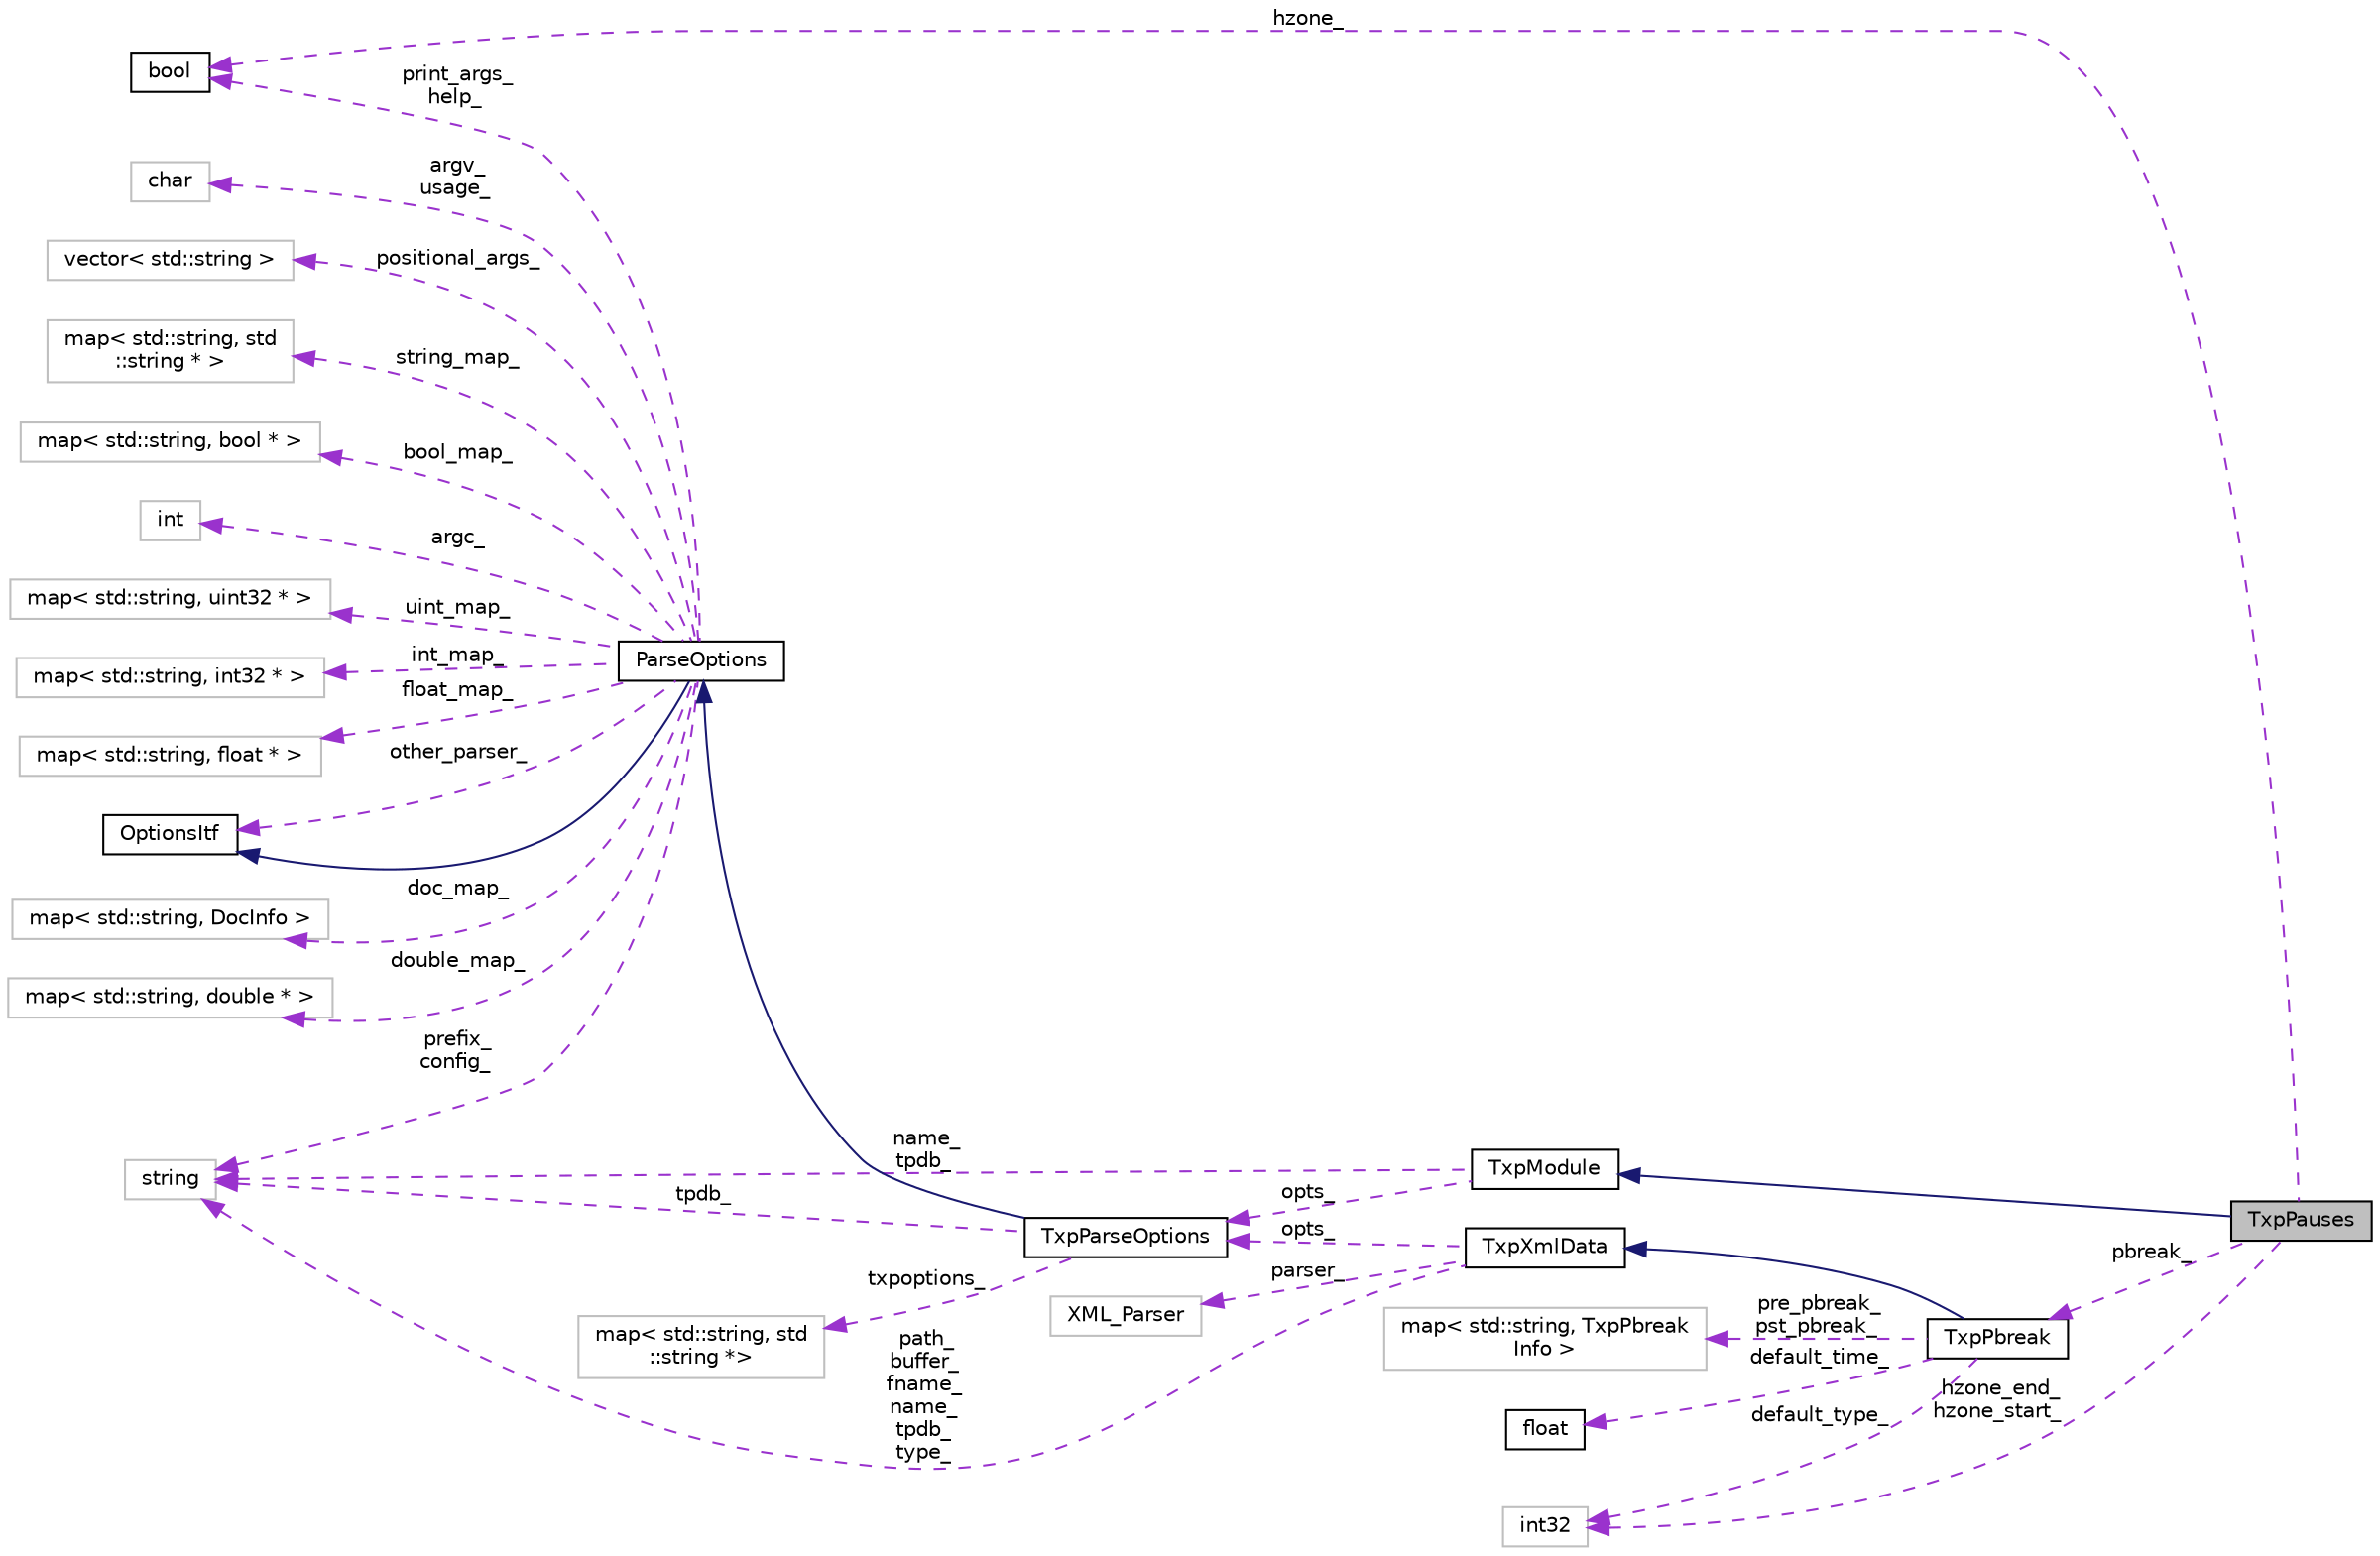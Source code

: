digraph "TxpPauses"
{
  edge [fontname="Helvetica",fontsize="10",labelfontname="Helvetica",labelfontsize="10"];
  node [fontname="Helvetica",fontsize="10",shape=record];
  rankdir="LR";
  Node2 [label="TxpPauses",height=0.2,width=0.4,color="black", fillcolor="grey75", style="filled", fontcolor="black"];
  Node3 -> Node2 [dir="back",color="midnightblue",fontsize="10",style="solid",fontname="Helvetica"];
  Node3 [label="TxpModule",height=0.2,width=0.4,color="black", fillcolor="white", style="filled",URL="$classkaldi_1_1TxpModule.html",tooltip="Base class for all modules. "];
  Node4 -> Node3 [dir="back",color="darkorchid3",fontsize="10",style="dashed",label=" name_\ntpdb_" ,fontname="Helvetica"];
  Node4 [label="string",height=0.2,width=0.4,color="grey75", fillcolor="white", style="filled"];
  Node5 -> Node3 [dir="back",color="darkorchid3",fontsize="10",style="dashed",label=" opts_" ,fontname="Helvetica"];
  Node5 [label="TxpParseOptions",height=0.2,width=0.4,color="black", fillcolor="white", style="filled",URL="$classkaldi_1_1TxpParseOptions.html",tooltip="Class derived from standard ParseOptions in order to allow txp system to load a voice specific set of..."];
  Node6 -> Node5 [dir="back",color="midnightblue",fontsize="10",style="solid",fontname="Helvetica"];
  Node6 [label="ParseOptions",height=0.2,width=0.4,color="black", fillcolor="white", style="filled",URL="$classkaldi_1_1ParseOptions.html",tooltip="The class ParseOptions is for parsing command-line options; see Parsing command-line options for more..."];
  Node7 -> Node6 [dir="back",color="midnightblue",fontsize="10",style="solid",fontname="Helvetica"];
  Node7 [label="OptionsItf",height=0.2,width=0.4,color="black", fillcolor="white", style="filled",URL="$classkaldi_1_1OptionsItf.html"];
  Node7 -> Node6 [dir="back",color="darkorchid3",fontsize="10",style="dashed",label=" other_parser_" ,fontname="Helvetica"];
  Node8 -> Node6 [dir="back",color="darkorchid3",fontsize="10",style="dashed",label=" doc_map_" ,fontname="Helvetica"];
  Node8 [label="map\< std::string, DocInfo \>",height=0.2,width=0.4,color="grey75", fillcolor="white", style="filled"];
  Node9 -> Node6 [dir="back",color="darkorchid3",fontsize="10",style="dashed",label=" double_map_" ,fontname="Helvetica"];
  Node9 [label="map\< std::string, double * \>",height=0.2,width=0.4,color="grey75", fillcolor="white", style="filled"];
  Node10 -> Node6 [dir="back",color="darkorchid3",fontsize="10",style="dashed",label=" argv_\nusage_" ,fontname="Helvetica"];
  Node10 [label="char",height=0.2,width=0.4,color="grey75", fillcolor="white", style="filled"];
  Node11 -> Node6 [dir="back",color="darkorchid3",fontsize="10",style="dashed",label=" positional_args_" ,fontname="Helvetica"];
  Node11 [label="vector\< std::string \>",height=0.2,width=0.4,color="grey75", fillcolor="white", style="filled"];
  Node12 -> Node6 [dir="back",color="darkorchid3",fontsize="10",style="dashed",label=" string_map_" ,fontname="Helvetica"];
  Node12 [label="map\< std::string, std\l::string * \>",height=0.2,width=0.4,color="grey75", fillcolor="white", style="filled"];
  Node13 -> Node6 [dir="back",color="darkorchid3",fontsize="10",style="dashed",label=" bool_map_" ,fontname="Helvetica"];
  Node13 [label="map\< std::string, bool * \>",height=0.2,width=0.4,color="grey75", fillcolor="white", style="filled"];
  Node14 -> Node6 [dir="back",color="darkorchid3",fontsize="10",style="dashed",label=" argc_" ,fontname="Helvetica"];
  Node14 [label="int",height=0.2,width=0.4,color="grey75", fillcolor="white", style="filled"];
  Node4 -> Node6 [dir="back",color="darkorchid3",fontsize="10",style="dashed",label=" prefix_\nconfig_" ,fontname="Helvetica"];
  Node15 -> Node6 [dir="back",color="darkorchid3",fontsize="10",style="dashed",label=" print_args_\nhelp_" ,fontname="Helvetica"];
  Node15 [label="bool",height=0.2,width=0.4,color="black", fillcolor="white", style="filled",URL="$classbool.html"];
  Node16 -> Node6 [dir="back",color="darkorchid3",fontsize="10",style="dashed",label=" int_map_" ,fontname="Helvetica"];
  Node16 [label="map\< std::string, int32 * \>",height=0.2,width=0.4,color="grey75", fillcolor="white", style="filled"];
  Node17 -> Node6 [dir="back",color="darkorchid3",fontsize="10",style="dashed",label=" float_map_" ,fontname="Helvetica"];
  Node17 [label="map\< std::string, float * \>",height=0.2,width=0.4,color="grey75", fillcolor="white", style="filled"];
  Node18 -> Node6 [dir="back",color="darkorchid3",fontsize="10",style="dashed",label=" uint_map_" ,fontname="Helvetica"];
  Node18 [label="map\< std::string, uint32 * \>",height=0.2,width=0.4,color="grey75", fillcolor="white", style="filled"];
  Node19 -> Node5 [dir="back",color="darkorchid3",fontsize="10",style="dashed",label=" txpoptions_" ,fontname="Helvetica"];
  Node19 [label="map\< std::string, std\l::string *\>",height=0.2,width=0.4,color="grey75", fillcolor="white", style="filled"];
  Node4 -> Node5 [dir="back",color="darkorchid3",fontsize="10",style="dashed",label=" tpdb_" ,fontname="Helvetica"];
  Node15 -> Node2 [dir="back",color="darkorchid3",fontsize="10",style="dashed",label=" hzone_" ,fontname="Helvetica"];
  Node20 -> Node2 [dir="back",color="darkorchid3",fontsize="10",style="dashed",label=" pbreak_" ,fontname="Helvetica"];
  Node20 [label="TxpPbreak",height=0.2,width=0.4,color="black", fillcolor="white", style="filled",URL="$classkaldi_1_1TxpPbreak.html",tooltip="Holds mapping between punctuation characters and what strength (in terms of break index) and time (se..."];
  Node21 -> Node20 [dir="back",color="midnightblue",fontsize="10",style="solid",fontname="Helvetica"];
  Node21 [label="TxpXmlData",height=0.2,width=0.4,color="black", fillcolor="white", style="filled",URL="$classkaldi_1_1TxpXmlData.html",tooltip="Base class for all objects which require voice data. "];
  Node22 -> Node21 [dir="back",color="darkorchid3",fontsize="10",style="dashed",label=" parser_" ,fontname="Helvetica"];
  Node22 [label="XML_Parser",height=0.2,width=0.4,color="grey75", fillcolor="white", style="filled"];
  Node4 -> Node21 [dir="back",color="darkorchid3",fontsize="10",style="dashed",label=" path_\nbuffer_\nfname_\nname_\ntpdb_\ntype_" ,fontname="Helvetica"];
  Node5 -> Node21 [dir="back",color="darkorchid3",fontsize="10",style="dashed",label=" opts_" ,fontname="Helvetica"];
  Node23 -> Node20 [dir="back",color="darkorchid3",fontsize="10",style="dashed",label=" pre_pbreak_\npst_pbreak_" ,fontname="Helvetica"];
  Node23 [label="map\< std::string, TxpPbreak\lInfo \>",height=0.2,width=0.4,color="grey75", fillcolor="white", style="filled"];
  Node24 -> Node20 [dir="back",color="darkorchid3",fontsize="10",style="dashed",label=" default_time_" ,fontname="Helvetica"];
  Node24 [label="float",height=0.2,width=0.4,color="black", fillcolor="white", style="filled",URL="$classfloat.html"];
  Node25 -> Node20 [dir="back",color="darkorchid3",fontsize="10",style="dashed",label=" default_type_" ,fontname="Helvetica"];
  Node25 [label="int32",height=0.2,width=0.4,color="grey75", fillcolor="white", style="filled"];
  Node25 -> Node2 [dir="back",color="darkorchid3",fontsize="10",style="dashed",label=" hzone_end_\nhzone_start_" ,fontname="Helvetica"];
}
